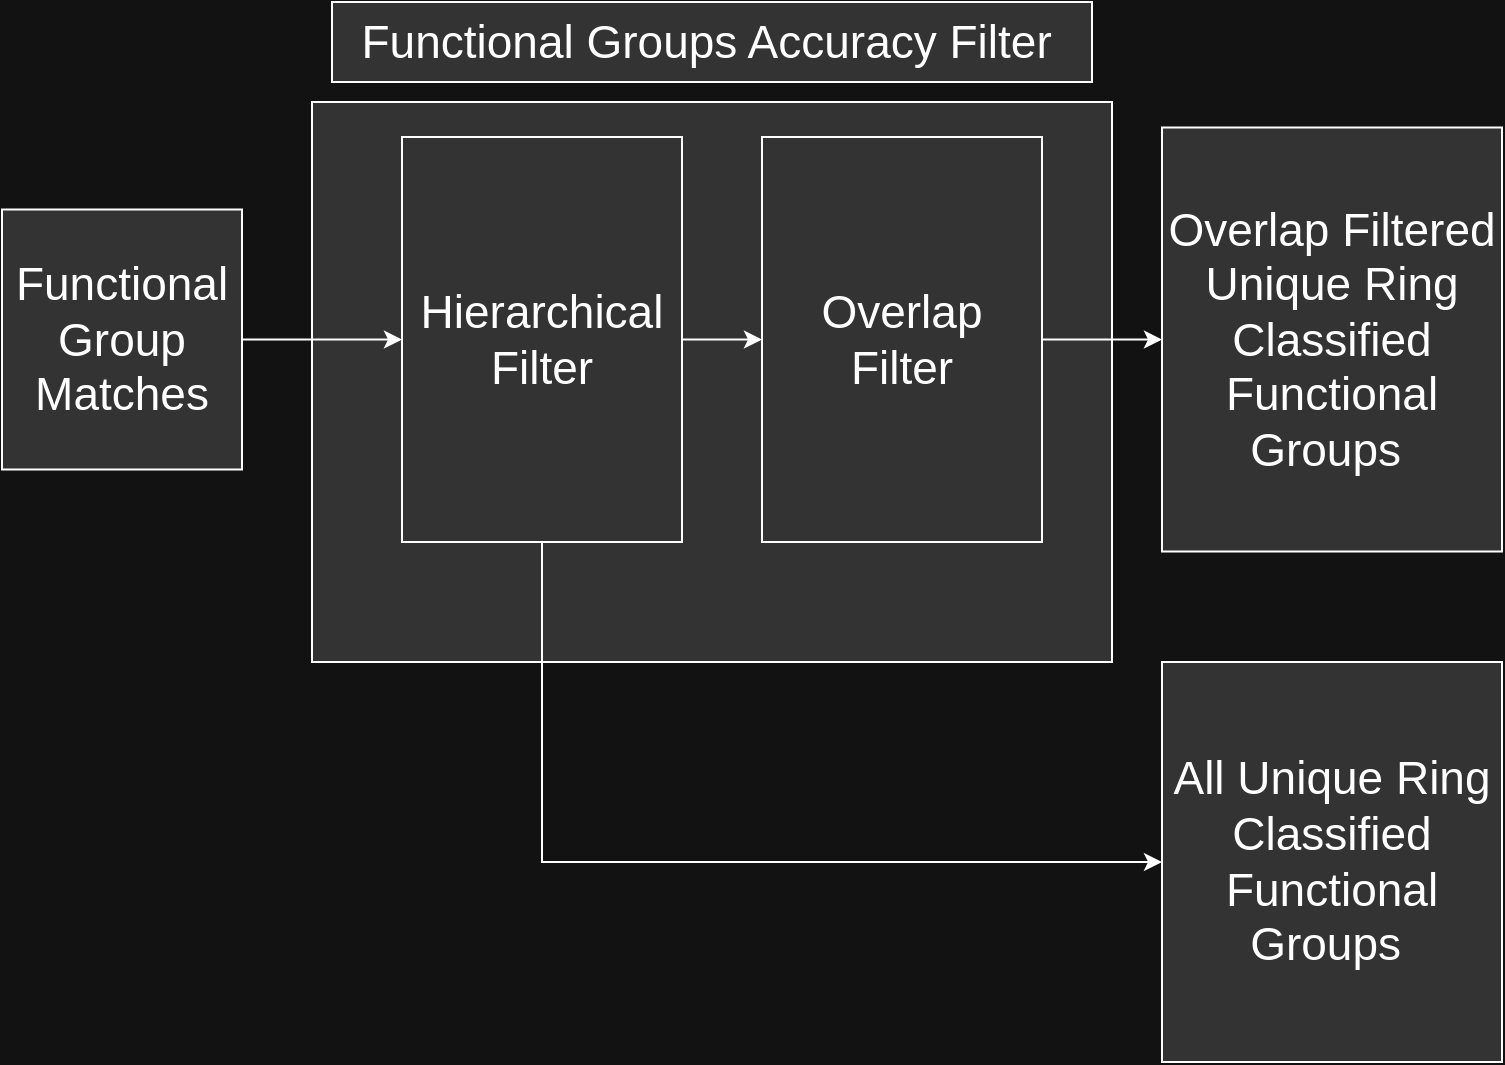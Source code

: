 <mxfile version="20.3.2" type="device"><diagram id="wKJy1GKXMYPHrQkT_KPz" name="Page-1"><mxGraphModel dx="2272" dy="-325" grid="1" gridSize="10" guides="1" tooltips="1" connect="1" arrows="1" fold="1" page="1" pageScale="1" pageWidth="850" pageHeight="1100" background="#121212" math="0" shadow="0"><root><mxCell id="0"/><mxCell id="1" parent="0"/><mxCell id="Om_H3lkYVT3XVJtF-sXI-12" value="&lt;font style=&quot;font-size: 23px;&quot;&gt;Functional Groups Accuracy Filter&amp;nbsp;&lt;/font&gt;" style="text;html=1;align=center;verticalAlign=middle;resizable=0;points=[];autosize=1;strokeColor=#FFFFFF;fillColor=#333333;fontSize=23;fontColor=#FFFFFF;labelBorderColor=none;labelBackgroundColor=none;" parent="1" vertex="1"><mxGeometry x="125" y="1450" width="380" height="40" as="geometry"/></mxCell><mxCell id="Om_H3lkYVT3XVJtF-sXI-13" value="" style="rounded=0;whiteSpace=wrap;html=1;fillColor=#333333;fontColor=#FFFFFF;labelBorderColor=none;labelBackgroundColor=none;strokeColor=#FFFFFF;" parent="1" vertex="1"><mxGeometry x="115" y="1500" width="400" height="280" as="geometry"/></mxCell><mxCell id="Om_H3lkYVT3XVJtF-sXI-14" value="" style="edgeStyle=orthogonalEdgeStyle;rounded=0;orthogonalLoop=1;jettySize=auto;html=1;fontSize=13;entryX=0;entryY=0.5;entryDx=0;entryDy=0;strokeColor=#FFFFFF;exitX=1;exitY=0.5;exitDx=0;exitDy=0;" parent="1" source="v5hAMVKHcW1RVNQWEa6Z-1" target="Om_H3lkYVT3XVJtF-sXI-17" edge="1"><mxGeometry relative="1" as="geometry"><mxPoint x="80" y="1565" as="sourcePoint"/></mxGeometry></mxCell><mxCell id="Om_H3lkYVT3XVJtF-sXI-17" value="Hierarchical Filter" style="rounded=0;whiteSpace=wrap;html=1;fillColor=#333333;fontColor=#FFFFFF;labelBorderColor=none;labelBackgroundColor=none;strokeColor=#FFFFFF;fontSize=23;" parent="1" vertex="1"><mxGeometry x="160" y="1517.5" width="140" height="202.5" as="geometry"/></mxCell><mxCell id="v5hAMVKHcW1RVNQWEa6Z-1" value="&lt;span style=&quot;font-size: 23px;&quot;&gt;Functional Group Matches&lt;/span&gt;" style="rounded=0;whiteSpace=wrap;html=1;fillColor=#333333;fontColor=#FFFFFF;labelBorderColor=none;labelBackgroundColor=none;strokeColor=#FFFFFF;" parent="1" vertex="1"><mxGeometry x="-40" y="1553.75" width="120" height="130" as="geometry"/></mxCell><mxCell id="v5hAMVKHcW1RVNQWEa6Z-3" value="&lt;span style=&quot;font-size: 23px;&quot;&gt;Overlap Filtered Unique Ring Classified Functional Groups&amp;nbsp;&lt;/span&gt;" style="rounded=0;whiteSpace=wrap;html=1;fillColor=#333333;fontColor=#FFFFFF;labelBorderColor=none;labelBackgroundColor=none;strokeColor=#FFFFFF;" parent="1" vertex="1"><mxGeometry x="540" y="1512.75" width="170" height="212" as="geometry"/></mxCell><mxCell id="v5hAMVKHcW1RVNQWEa6Z-4" value="&lt;span style=&quot;font-size: 23px;&quot;&gt;All Unique Ring Classified Functional Groups&amp;nbsp;&lt;/span&gt;" style="rounded=0;whiteSpace=wrap;html=1;fillColor=#333333;fontColor=#FFFFFF;labelBorderColor=none;labelBackgroundColor=none;strokeColor=#FFFFFF;" parent="1" vertex="1"><mxGeometry x="540" y="1780" width="170" height="200" as="geometry"/></mxCell><mxCell id="v5hAMVKHcW1RVNQWEa6Z-7" value="" style="endArrow=classic;html=1;rounded=0;fontSize=23;exitX=0.5;exitY=1;exitDx=0;exitDy=0;entryX=0;entryY=0.5;entryDx=0;entryDy=0;strokeColor=#FFFFFF;" parent="1" source="Om_H3lkYVT3XVJtF-sXI-17" target="v5hAMVKHcW1RVNQWEa6Z-4" edge="1"><mxGeometry width="50" height="50" relative="1" as="geometry"><mxPoint x="490" y="1730" as="sourcePoint"/><mxPoint x="540" y="1680" as="targetPoint"/><Array as="points"><mxPoint x="230" y="1880"/></Array></mxGeometry></mxCell><mxCell id="v5hAMVKHcW1RVNQWEa6Z-9" value="Overlap Filter" style="rounded=0;whiteSpace=wrap;html=1;fillColor=#333333;fontColor=#FFFFFF;labelBorderColor=none;labelBackgroundColor=none;strokeColor=#FFFFFF;fontSize=23;" parent="1" vertex="1"><mxGeometry x="340" y="1517.5" width="140" height="202.5" as="geometry"/></mxCell><mxCell id="v5hAMVKHcW1RVNQWEa6Z-10" value="" style="endArrow=classic;html=1;rounded=0;strokeColor=#FFFFFF;fontSize=23;exitX=1;exitY=0.5;exitDx=0;exitDy=0;" parent="1" source="Om_H3lkYVT3XVJtF-sXI-17" target="v5hAMVKHcW1RVNQWEa6Z-9" edge="1"><mxGeometry width="50" height="50" relative="1" as="geometry"><mxPoint x="410" y="1730" as="sourcePoint"/><mxPoint x="460" y="1680" as="targetPoint"/></mxGeometry></mxCell><mxCell id="v5hAMVKHcW1RVNQWEa6Z-11" value="" style="endArrow=classic;html=1;rounded=0;strokeColor=#FFFFFF;fontSize=23;exitX=1;exitY=0.5;exitDx=0;exitDy=0;entryX=0;entryY=0.5;entryDx=0;entryDy=0;" parent="1" source="v5hAMVKHcW1RVNQWEa6Z-9" target="v5hAMVKHcW1RVNQWEa6Z-3" edge="1"><mxGeometry width="50" height="50" relative="1" as="geometry"><mxPoint x="310" y="1628.75" as="sourcePoint"/><mxPoint x="350" y="1628.75" as="targetPoint"/></mxGeometry></mxCell></root></mxGraphModel></diagram></mxfile>